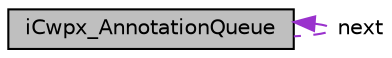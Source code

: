 digraph "iCwpx_AnnotationQueue"
{
 // LATEX_PDF_SIZE
  edge [fontname="Helvetica",fontsize="10",labelfontname="Helvetica",labelfontsize="10"];
  node [fontname="Helvetica",fontsize="10",shape=record];
  Node1 [label="iCwpx_AnnotationQueue",height=0.2,width=0.4,color="black", fillcolor="grey75", style="filled", fontcolor="black",tooltip="iCwpx_AnnotationQueue object for holding the 'annotations' values."];
  Node1 -> Node1 [dir="back",color="darkorchid3",fontsize="10",style="dashed",label=" next" ,fontname="Helvetica"];
}
